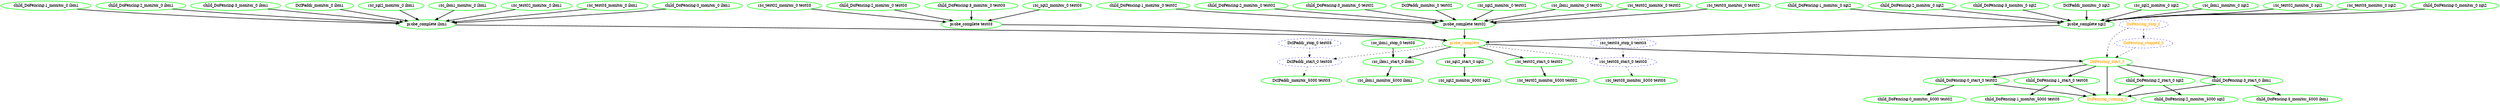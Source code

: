 digraph "g" {
	size = "30,30"
"probe_complete" [ style=bold color="green" fontcolor="orange" ]
"probe_complete test03" [ style=bold color="green" fontcolor="black" ]
"rsc_sgi2_monitor_0 test03" [ style=bold color="green" fontcolor="black" ]
"rsc_test02_monitor_0 test03" [ style=bold color="green" fontcolor="black" ]
"child_DoFencing:2_monitor_0 test03" [ style=bold color="green" fontcolor="black" ]
"child_DoFencing:3_monitor_0 test03" [ style=bold color="green" fontcolor="black" ]
"probe_complete test02" [ style=bold color="green" fontcolor="black" ]
"DcIPaddr_monitor_0 test02" [ style=bold color="green" fontcolor="black" ]
"rsc_sgi2_monitor_0 test02" [ style=bold color="green" fontcolor="black" ]
"rsc_ibm1_monitor_0 test02" [ style=bold color="green" fontcolor="black" ]
"rsc_test02_monitor_0 test02" [ style=bold color="green" fontcolor="black" ]
"rsc_test03_monitor_0 test02" [ style=bold color="green" fontcolor="black" ]
"child_DoFencing:1_monitor_0 test02" [ style=bold color="green" fontcolor="black" ]
"child_DoFencing:2_monitor_0 test02" [ style=bold color="green" fontcolor="black" ]
"child_DoFencing:3_monitor_0 test02" [ style=bold color="green" fontcolor="black" ]
"probe_complete sgi2" [ style=bold color="green" fontcolor="black" ]
"DcIPaddr_monitor_0 sgi2" [ style=bold color="green" fontcolor="black" ]
"rsc_sgi2_monitor_0 sgi2" [ style=bold color="green" fontcolor="black" ]
"rsc_ibm1_monitor_0 sgi2" [ style=bold color="green" fontcolor="black" ]
"rsc_test02_monitor_0 sgi2" [ style=bold color="green" fontcolor="black" ]
"rsc_test03_monitor_0 sgi2" [ style=bold color="green" fontcolor="black" ]
"child_DoFencing:0_monitor_0 sgi2" [ style=bold color="green" fontcolor="black" ]
"child_DoFencing:1_monitor_0 sgi2" [ style=bold color="green" fontcolor="black" ]
"child_DoFencing:2_monitor_0 sgi2" [ style=bold color="green" fontcolor="black" ]
"child_DoFencing:3_monitor_0 sgi2" [ style=bold color="green" fontcolor="black" ]
"probe_complete ibm1" [ style=bold color="green" fontcolor="black" ]
"DcIPaddr_monitor_0 ibm1" [ style=bold color="green" fontcolor="black" ]
"rsc_sgi2_monitor_0 ibm1" [ style=bold color="green" fontcolor="black" ]
"rsc_ibm1_monitor_0 ibm1" [ style=bold color="green" fontcolor="black" ]
"rsc_test02_monitor_0 ibm1" [ style=bold color="green" fontcolor="black" ]
"rsc_test03_monitor_0 ibm1" [ style=bold color="green" fontcolor="black" ]
"child_DoFencing:0_monitor_0 ibm1" [ style=bold color="green" fontcolor="black" ]
"child_DoFencing:1_monitor_0 ibm1" [ style=bold color="green" fontcolor="black" ]
"child_DoFencing:2_monitor_0 ibm1" [ style=bold color="green" fontcolor="black" ]
"child_DoFencing:3_monitor_0 ibm1" [ style=bold color="green" fontcolor="black" ]
"DcIPaddr_stop_0 test03" [ style="dashed" color="blue" fontcolor="black" ]
"DcIPaddr_start_0 test03" [ style="dashed" color="blue" fontcolor="black" ]
"DcIPaddr_monitor_5000 test03" [ style=bold color="green" fontcolor="black" ]
"rsc_sgi2_start_0 sgi2" [ style=bold color="green" fontcolor="black" ]
"rsc_sgi2_monitor_5000 sgi2" [ style=bold color="green" fontcolor="black" ]
"rsc_ibm1_stop_0 test03" [ style=bold color="green" fontcolor="black" ]
"rsc_ibm1_start_0 ibm1" [ style=bold color="green" fontcolor="black" ]
"rsc_ibm1_monitor_5000 ibm1" [ style=bold color="green" fontcolor="black" ]
"rsc_test02_start_0 test02" [ style=bold color="green" fontcolor="black" ]
"rsc_test02_monitor_5000 test02" [ style=bold color="green" fontcolor="black" ]
"rsc_test03_stop_0 test03" [ style="dashed" color="blue" fontcolor="black" ]
"rsc_test03_start_0 test03" [ style="dashed" color="blue" fontcolor="black" ]
"rsc_test03_monitor_5000 test03" [ style=bold color="green" fontcolor="black" ]
"child_DoFencing:0_start_0 test02" [ style=bold color="green" fontcolor="black" ]
"child_DoFencing:0_monitor_5000 test02" [ style=bold color="green" fontcolor="black" ]
"child_DoFencing:1_start_0 test03" [ style=bold color="green" fontcolor="black" ]
"child_DoFencing:1_monitor_5000 test03" [ style=bold color="green" fontcolor="black" ]
"child_DoFencing:2_start_0 sgi2" [ style=bold color="green" fontcolor="black" ]
"child_DoFencing:2_monitor_5000 sgi2" [ style=bold color="green" fontcolor="black" ]
"child_DoFencing:3_start_0 ibm1" [ style=bold color="green" fontcolor="black" ]
"child_DoFencing:3_monitor_5000 ibm1" [ style=bold color="green" fontcolor="black" ]
"DoFencing_start_0" [ style=bold color="green" fontcolor="orange" ]
"DoFencing_running_0" [ style=bold color="green" fontcolor="orange" ]
"DoFencing_stop_0" [ style="dashed" color="blue" fontcolor="orange" ]
"DoFencing_stopped_0" [ style="dashed" color="blue" fontcolor="orange" ]
"probe_complete test03" -> "probe_complete" [ style = bold]
"probe_complete test02" -> "probe_complete" [ style = bold]
"probe_complete sgi2" -> "probe_complete" [ style = bold]
"probe_complete ibm1" -> "probe_complete" [ style = bold]
"rsc_sgi2_monitor_0 test03" -> "probe_complete test03" [ style = bold]
"rsc_test02_monitor_0 test03" -> "probe_complete test03" [ style = bold]
"child_DoFencing:2_monitor_0 test03" -> "probe_complete test03" [ style = bold]
"child_DoFencing:3_monitor_0 test03" -> "probe_complete test03" [ style = bold]
"DcIPaddr_monitor_0 test02" -> "probe_complete test02" [ style = bold]
"rsc_sgi2_monitor_0 test02" -> "probe_complete test02" [ style = bold]
"rsc_ibm1_monitor_0 test02" -> "probe_complete test02" [ style = bold]
"rsc_test02_monitor_0 test02" -> "probe_complete test02" [ style = bold]
"rsc_test03_monitor_0 test02" -> "probe_complete test02" [ style = bold]
"child_DoFencing:1_monitor_0 test02" -> "probe_complete test02" [ style = bold]
"child_DoFencing:2_monitor_0 test02" -> "probe_complete test02" [ style = bold]
"child_DoFencing:3_monitor_0 test02" -> "probe_complete test02" [ style = bold]
"DcIPaddr_monitor_0 sgi2" -> "probe_complete sgi2" [ style = bold]
"rsc_sgi2_monitor_0 sgi2" -> "probe_complete sgi2" [ style = bold]
"rsc_ibm1_monitor_0 sgi2" -> "probe_complete sgi2" [ style = bold]
"rsc_test02_monitor_0 sgi2" -> "probe_complete sgi2" [ style = bold]
"rsc_test03_monitor_0 sgi2" -> "probe_complete sgi2" [ style = bold]
"child_DoFencing:0_monitor_0 sgi2" -> "probe_complete sgi2" [ style = bold]
"child_DoFencing:1_monitor_0 sgi2" -> "probe_complete sgi2" [ style = bold]
"child_DoFencing:2_monitor_0 sgi2" -> "probe_complete sgi2" [ style = bold]
"child_DoFencing:3_monitor_0 sgi2" -> "probe_complete sgi2" [ style = bold]
"DcIPaddr_monitor_0 ibm1" -> "probe_complete ibm1" [ style = bold]
"rsc_sgi2_monitor_0 ibm1" -> "probe_complete ibm1" [ style = bold]
"rsc_ibm1_monitor_0 ibm1" -> "probe_complete ibm1" [ style = bold]
"rsc_test02_monitor_0 ibm1" -> "probe_complete ibm1" [ style = bold]
"rsc_test03_monitor_0 ibm1" -> "probe_complete ibm1" [ style = bold]
"child_DoFencing:0_monitor_0 ibm1" -> "probe_complete ibm1" [ style = bold]
"child_DoFencing:1_monitor_0 ibm1" -> "probe_complete ibm1" [ style = bold]
"child_DoFencing:2_monitor_0 ibm1" -> "probe_complete ibm1" [ style = bold]
"child_DoFencing:3_monitor_0 ibm1" -> "probe_complete ibm1" [ style = bold]
"probe_complete" -> "DcIPaddr_start_0 test03" [ style = dashed]
"DcIPaddr_stop_0 test03" -> "DcIPaddr_start_0 test03" [ style = dashed]
"DcIPaddr_start_0 test03" -> "DcIPaddr_monitor_5000 test03" [ style = dashed]
"probe_complete" -> "rsc_sgi2_start_0 sgi2" [ style = bold]
"rsc_sgi2_start_0 sgi2" -> "rsc_sgi2_monitor_5000 sgi2" [ style = bold]
"probe_complete" -> "rsc_ibm1_start_0 ibm1" [ style = bold]
"rsc_ibm1_stop_0 test03" -> "rsc_ibm1_start_0 ibm1" [ style = bold]
"rsc_ibm1_start_0 ibm1" -> "rsc_ibm1_monitor_5000 ibm1" [ style = bold]
"probe_complete" -> "rsc_test02_start_0 test02" [ style = bold]
"rsc_test02_start_0 test02" -> "rsc_test02_monitor_5000 test02" [ style = bold]
"probe_complete" -> "rsc_test03_start_0 test03" [ style = dashed]
"rsc_test03_stop_0 test03" -> "rsc_test03_start_0 test03" [ style = dashed]
"rsc_test03_start_0 test03" -> "rsc_test03_monitor_5000 test03" [ style = dashed]
"DoFencing_start_0" -> "child_DoFencing:0_start_0 test02" [ style = bold]
"child_DoFencing:0_start_0 test02" -> "child_DoFencing:0_monitor_5000 test02" [ style = bold]
"DoFencing_start_0" -> "child_DoFencing:1_start_0 test03" [ style = bold]
"child_DoFencing:1_start_0 test03" -> "child_DoFencing:1_monitor_5000 test03" [ style = bold]
"DoFencing_start_0" -> "child_DoFencing:2_start_0 sgi2" [ style = bold]
"child_DoFencing:2_start_0 sgi2" -> "child_DoFencing:2_monitor_5000 sgi2" [ style = bold]
"DoFencing_start_0" -> "child_DoFencing:3_start_0 ibm1" [ style = bold]
"child_DoFencing:3_start_0 ibm1" -> "child_DoFencing:3_monitor_5000 ibm1" [ style = bold]
"probe_complete" -> "DoFencing_start_0" [ style = bold]
"DoFencing_stop_0" -> "DoFencing_start_0" [ style = dashed]
"DoFencing_stopped_0" -> "DoFencing_start_0" [ style = dashed]
"child_DoFencing:0_start_0 test02" -> "DoFencing_running_0" [ style = bold]
"child_DoFencing:1_start_0 test03" -> "DoFencing_running_0" [ style = bold]
"child_DoFencing:2_start_0 sgi2" -> "DoFencing_running_0" [ style = bold]
"child_DoFencing:3_start_0 ibm1" -> "DoFencing_running_0" [ style = bold]
"DoFencing_start_0" -> "DoFencing_running_0" [ style = bold]
"DoFencing_stop_0" -> "DoFencing_stopped_0" [ style = dashed]
}
